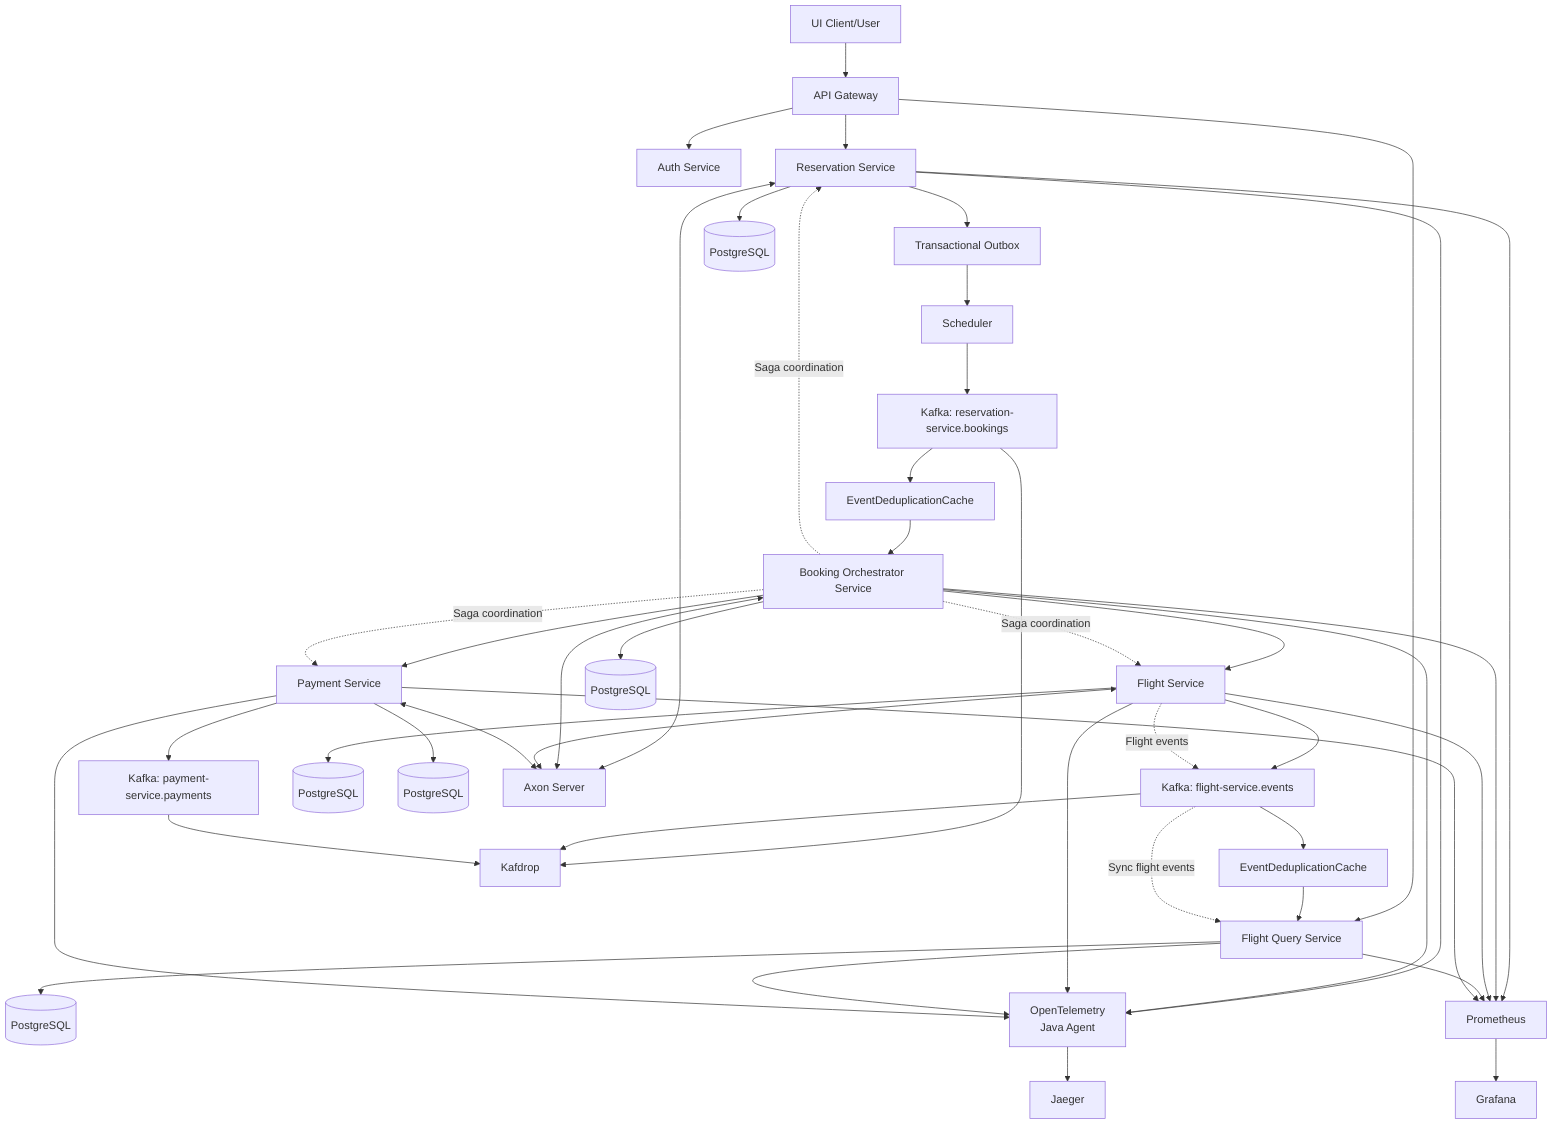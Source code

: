 graph TD
UI[UI Client/User] --> GW[API Gateway]

GW --> AUTH[Auth Service]
GW --> RES[Reservation Service]
GW --> FQ[Flight Query Service]

RES --> TOB[Transactional Outbox]
TOB --> SCH[Scheduler]

SCH --> KAFKA_RES_TOPIC[Kafka: reservation-service.bookings]
KAFKA_RES_TOPIC --> EDC1[EventDeduplicationCache]
EDC1 --> ORC[Booking Orchestrator Service]

ORC --> FLIGHT[Flight Service]
ORC --> PAY[Payment Service]

FLIGHT --> KAFKA_FLIGHT_TOPIC[Kafka: flight-service.events]
KAFKA_FLIGHT_TOPIC --> EDC2[EventDeduplicationCache]
EDC2 --> FQ

PAY --> KAFKA_PAYMENT_TOPIC[Kafka: payment-service.payments]

%% Databases
RES --> PGRES[(PostgreSQL)]
ORC --> PGBOOK[(PostgreSQL)]
FLIGHT --> PGFLIGHT[(PostgreSQL)]
FQ --> PGQUERY[(PostgreSQL)]
PAY --> PGPAY[(PostgreSQL)]

%% Axon Server
RES <--> AXON[Axon Server]
ORC <--> AXON
FLIGHT <--> AXON
PAY <--> AXON

%% Tracing
RES --> OTEL[OpenTelemetry<br/>Java Agent]
ORC --> OTEL
FLIGHT --> OTEL
FQ --> OTEL
PAY --> OTEL

%% Monitoring
RES --> PROM[Prometheus]
ORC --> PROM
FLIGHT --> PROM
FQ --> PROM
PAY --> PROM
PROM --> GRAF[Grafana]

OTEL --> JAEGER[Jaeger]

%% Kafka UI
KAFKA_RES_TOPIC     --> KAFDROP[Kafdrop]
KAFKA_FLIGHT_TOPIC  --> KAFDROP
KAFKA_PAYMENT_TOPIC --> KAFDROP

%% Saga Pattern
ORC -.->|Saga coordination| FLIGHT
ORC -.->|Saga coordination| PAY
ORC -.->|Saga coordination| RES

%% Event Flow
FLIGHT -.->|Flight events| KAFKA_FLIGHT_TOPIC
KAFKA_FLIGHT_TOPIC -.->|Sync flight events| FQ